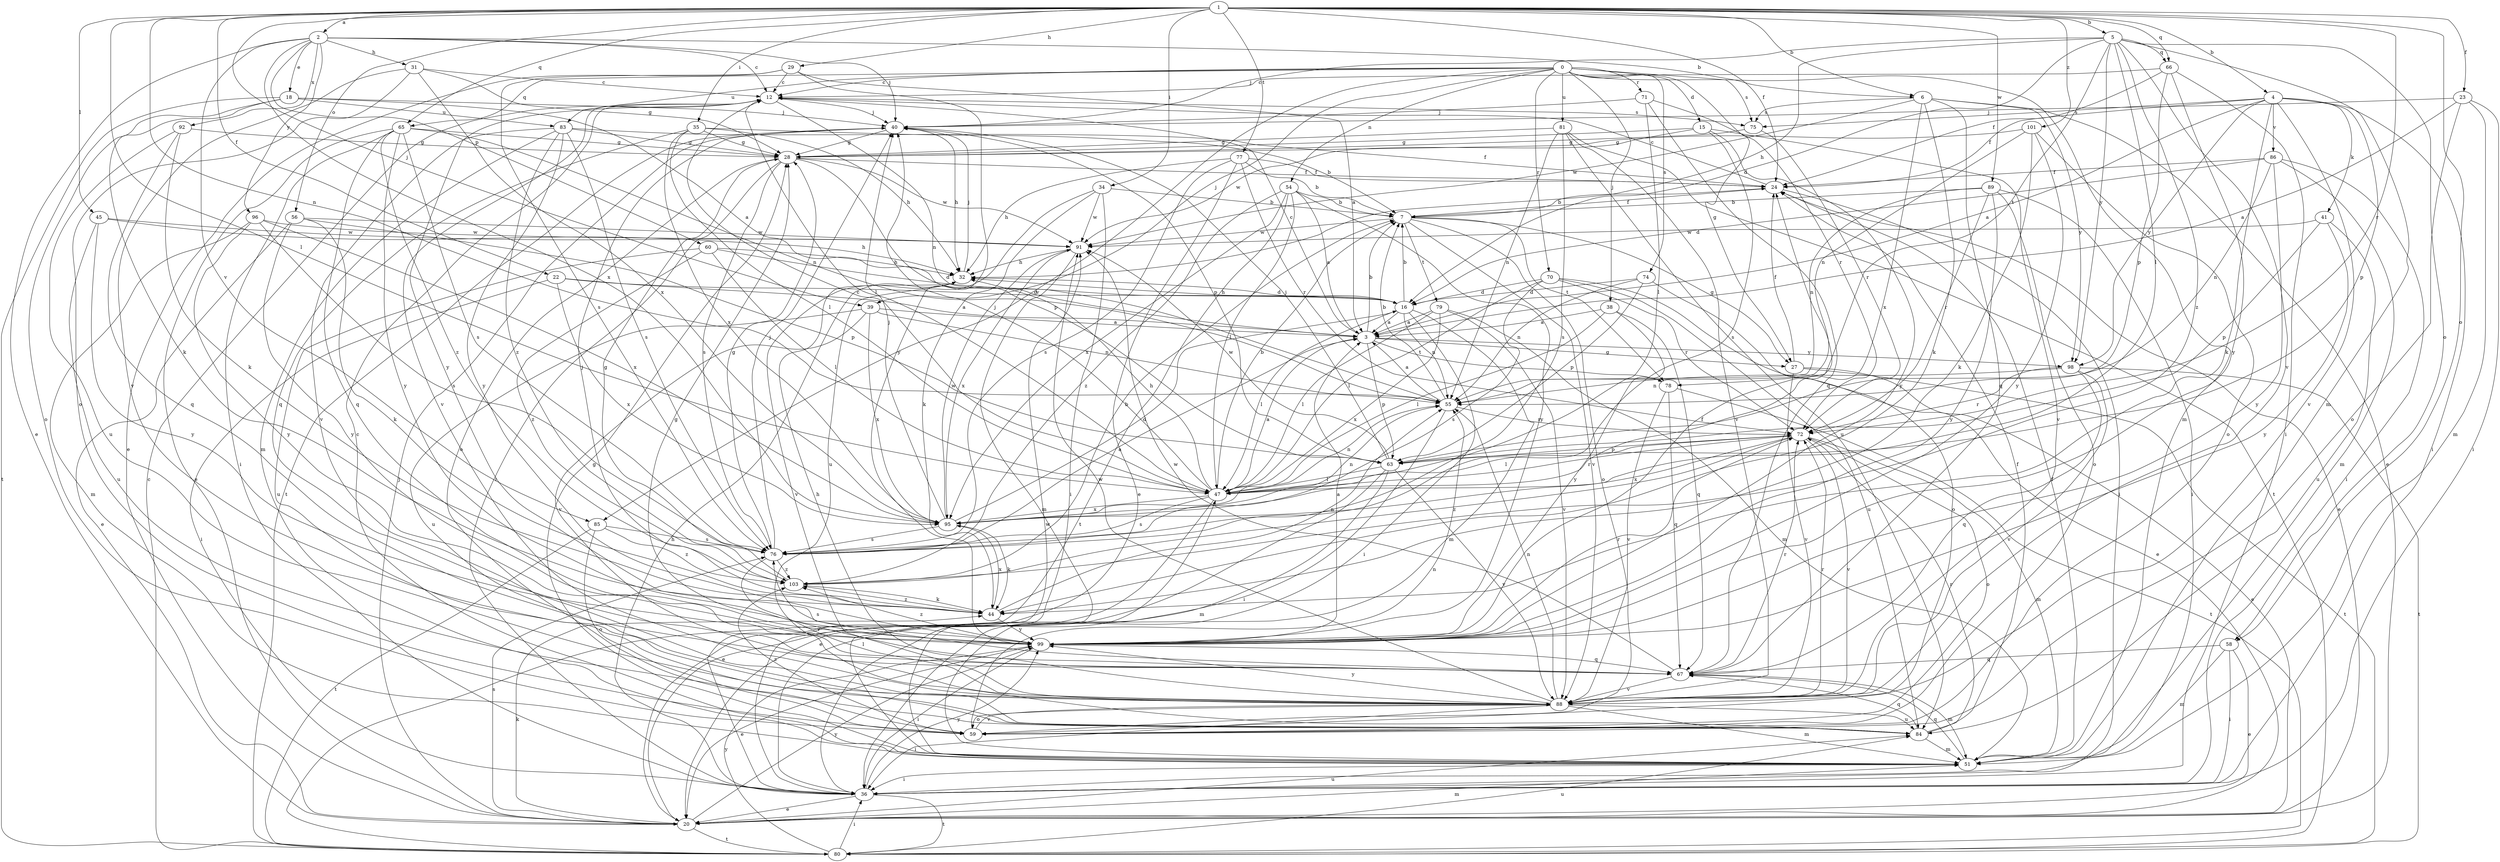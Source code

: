strict digraph  {
0;
1;
2;
3;
4;
5;
6;
7;
12;
15;
16;
18;
20;
22;
23;
24;
27;
28;
29;
31;
32;
34;
35;
36;
38;
39;
40;
41;
44;
45;
47;
51;
54;
55;
56;
58;
59;
60;
63;
65;
66;
67;
70;
71;
72;
74;
75;
76;
77;
78;
79;
80;
81;
83;
84;
85;
86;
88;
89;
91;
92;
95;
96;
98;
99;
101;
103;
0 -> 12  [label=c];
0 -> 15  [label=d];
0 -> 27  [label=g];
0 -> 38  [label=j];
0 -> 39  [label=j];
0 -> 51  [label=m];
0 -> 54  [label=n];
0 -> 65  [label=q];
0 -> 70  [label=r];
0 -> 71  [label=r];
0 -> 74  [label=s];
0 -> 75  [label=s];
0 -> 81  [label=u];
0 -> 83  [label=u];
0 -> 85  [label=v];
1 -> 2  [label=a];
1 -> 4  [label=b];
1 -> 5  [label=b];
1 -> 6  [label=b];
1 -> 22  [label=f];
1 -> 23  [label=f];
1 -> 24  [label=f];
1 -> 29  [label=h];
1 -> 34  [label=i];
1 -> 35  [label=i];
1 -> 39  [label=j];
1 -> 45  [label=l];
1 -> 47  [label=l];
1 -> 55  [label=n];
1 -> 56  [label=o];
1 -> 58  [label=o];
1 -> 65  [label=q];
1 -> 66  [label=q];
1 -> 72  [label=r];
1 -> 77  [label=t];
1 -> 89  [label=w];
1 -> 101  [label=z];
2 -> 6  [label=b];
2 -> 12  [label=c];
2 -> 18  [label=e];
2 -> 20  [label=e];
2 -> 31  [label=h];
2 -> 40  [label=j];
2 -> 60  [label=p];
2 -> 85  [label=v];
2 -> 92  [label=x];
2 -> 95  [label=x];
2 -> 96  [label=y];
3 -> 7  [label=b];
3 -> 12  [label=c];
3 -> 27  [label=g];
3 -> 63  [label=p];
3 -> 78  [label=t];
3 -> 98  [label=y];
4 -> 3  [label=a];
4 -> 24  [label=f];
4 -> 36  [label=i];
4 -> 41  [label=k];
4 -> 44  [label=k];
4 -> 63  [label=p];
4 -> 75  [label=s];
4 -> 86  [label=v];
4 -> 88  [label=v];
4 -> 98  [label=y];
5 -> 16  [label=d];
5 -> 32  [label=h];
5 -> 40  [label=j];
5 -> 47  [label=l];
5 -> 51  [label=m];
5 -> 58  [label=o];
5 -> 66  [label=q];
5 -> 78  [label=t];
5 -> 88  [label=v];
5 -> 98  [label=y];
5 -> 103  [label=z];
6 -> 20  [label=e];
6 -> 44  [label=k];
6 -> 67  [label=q];
6 -> 75  [label=s];
6 -> 91  [label=w];
6 -> 95  [label=x];
6 -> 98  [label=y];
7 -> 24  [label=f];
7 -> 27  [label=g];
7 -> 59  [label=o];
7 -> 78  [label=t];
7 -> 79  [label=t];
7 -> 88  [label=v];
7 -> 91  [label=w];
12 -> 40  [label=j];
12 -> 47  [label=l];
12 -> 55  [label=n];
12 -> 75  [label=s];
12 -> 88  [label=v];
12 -> 99  [label=y];
15 -> 28  [label=g];
15 -> 76  [label=s];
15 -> 88  [label=v];
15 -> 91  [label=w];
15 -> 99  [label=y];
16 -> 3  [label=a];
16 -> 7  [label=b];
16 -> 32  [label=h];
16 -> 36  [label=i];
16 -> 47  [label=l];
16 -> 51  [label=m];
16 -> 55  [label=n];
18 -> 3  [label=a];
18 -> 40  [label=j];
18 -> 44  [label=k];
18 -> 59  [label=o];
18 -> 80  [label=t];
18 -> 83  [label=u];
20 -> 40  [label=j];
20 -> 44  [label=k];
20 -> 51  [label=m];
20 -> 76  [label=s];
20 -> 80  [label=t];
20 -> 84  [label=u];
20 -> 99  [label=y];
22 -> 3  [label=a];
22 -> 16  [label=d];
22 -> 36  [label=i];
22 -> 95  [label=x];
23 -> 3  [label=a];
23 -> 36  [label=i];
23 -> 40  [label=j];
23 -> 51  [label=m];
23 -> 59  [label=o];
24 -> 7  [label=b];
24 -> 12  [label=c];
24 -> 20  [label=e];
24 -> 36  [label=i];
27 -> 20  [label=e];
27 -> 24  [label=f];
27 -> 80  [label=t];
27 -> 88  [label=v];
28 -> 24  [label=f];
28 -> 36  [label=i];
28 -> 59  [label=o];
28 -> 63  [label=p];
28 -> 76  [label=s];
28 -> 91  [label=w];
29 -> 3  [label=a];
29 -> 12  [label=c];
29 -> 20  [label=e];
29 -> 76  [label=s];
29 -> 99  [label=y];
31 -> 12  [label=c];
31 -> 28  [label=g];
31 -> 59  [label=o];
31 -> 88  [label=v];
31 -> 95  [label=x];
32 -> 16  [label=d];
32 -> 40  [label=j];
32 -> 88  [label=v];
34 -> 7  [label=b];
34 -> 36  [label=i];
34 -> 44  [label=k];
34 -> 84  [label=u];
34 -> 91  [label=w];
35 -> 7  [label=b];
35 -> 28  [label=g];
35 -> 32  [label=h];
35 -> 47  [label=l];
35 -> 67  [label=q];
35 -> 95  [label=x];
36 -> 20  [label=e];
36 -> 32  [label=h];
36 -> 47  [label=l];
36 -> 80  [label=t];
36 -> 91  [label=w];
36 -> 99  [label=y];
38 -> 3  [label=a];
38 -> 47  [label=l];
38 -> 67  [label=q];
38 -> 99  [label=y];
39 -> 3  [label=a];
39 -> 55  [label=n];
39 -> 84  [label=u];
39 -> 88  [label=v];
39 -> 95  [label=x];
40 -> 28  [label=g];
40 -> 32  [label=h];
40 -> 63  [label=p];
40 -> 80  [label=t];
41 -> 63  [label=p];
41 -> 84  [label=u];
41 -> 91  [label=w];
41 -> 99  [label=y];
44 -> 40  [label=j];
44 -> 55  [label=n];
44 -> 95  [label=x];
44 -> 99  [label=y];
44 -> 103  [label=z];
45 -> 32  [label=h];
45 -> 84  [label=u];
45 -> 91  [label=w];
45 -> 99  [label=y];
47 -> 3  [label=a];
47 -> 7  [label=b];
47 -> 12  [label=c];
47 -> 20  [label=e];
47 -> 32  [label=h];
47 -> 40  [label=j];
47 -> 55  [label=n];
47 -> 72  [label=r];
47 -> 76  [label=s];
47 -> 95  [label=x];
51 -> 12  [label=c];
51 -> 24  [label=f];
51 -> 28  [label=g];
51 -> 36  [label=i];
51 -> 67  [label=q];
54 -> 3  [label=a];
54 -> 7  [label=b];
54 -> 47  [label=l];
54 -> 80  [label=t];
54 -> 95  [label=x];
54 -> 99  [label=y];
54 -> 103  [label=z];
55 -> 3  [label=a];
55 -> 7  [label=b];
55 -> 36  [label=i];
55 -> 72  [label=r];
56 -> 20  [label=e];
56 -> 44  [label=k];
56 -> 63  [label=p];
56 -> 91  [label=w];
56 -> 99  [label=y];
58 -> 20  [label=e];
58 -> 36  [label=i];
58 -> 51  [label=m];
58 -> 67  [label=q];
59 -> 55  [label=n];
59 -> 88  [label=v];
59 -> 103  [label=z];
60 -> 16  [label=d];
60 -> 32  [label=h];
60 -> 47  [label=l];
60 -> 84  [label=u];
60 -> 103  [label=z];
63 -> 20  [label=e];
63 -> 40  [label=j];
63 -> 47  [label=l];
63 -> 51  [label=m];
63 -> 88  [label=v];
63 -> 91  [label=w];
65 -> 20  [label=e];
65 -> 28  [label=g];
65 -> 36  [label=i];
65 -> 55  [label=n];
65 -> 67  [label=q];
65 -> 76  [label=s];
65 -> 99  [label=y];
65 -> 103  [label=z];
66 -> 12  [label=c];
66 -> 24  [label=f];
66 -> 36  [label=i];
66 -> 63  [label=p];
66 -> 99  [label=y];
67 -> 28  [label=g];
67 -> 51  [label=m];
67 -> 72  [label=r];
67 -> 76  [label=s];
67 -> 88  [label=v];
67 -> 91  [label=w];
70 -> 16  [label=d];
70 -> 20  [label=e];
70 -> 47  [label=l];
70 -> 72  [label=r];
70 -> 76  [label=s];
70 -> 84  [label=u];
71 -> 40  [label=j];
71 -> 47  [label=l];
71 -> 67  [label=q];
71 -> 72  [label=r];
72 -> 47  [label=l];
72 -> 51  [label=m];
72 -> 59  [label=o];
72 -> 63  [label=p];
72 -> 88  [label=v];
72 -> 95  [label=x];
72 -> 103  [label=z];
74 -> 16  [label=d];
74 -> 55  [label=n];
74 -> 59  [label=o];
74 -> 63  [label=p];
75 -> 28  [label=g];
75 -> 72  [label=r];
76 -> 3  [label=a];
76 -> 28  [label=g];
76 -> 40  [label=j];
76 -> 88  [label=v];
76 -> 103  [label=z];
77 -> 7  [label=b];
77 -> 20  [label=e];
77 -> 24  [label=f];
77 -> 32  [label=h];
77 -> 72  [label=r];
77 -> 76  [label=s];
78 -> 67  [label=q];
78 -> 80  [label=t];
78 -> 88  [label=v];
79 -> 3  [label=a];
79 -> 47  [label=l];
79 -> 51  [label=m];
79 -> 88  [label=v];
79 -> 95  [label=x];
80 -> 12  [label=c];
80 -> 36  [label=i];
80 -> 84  [label=u];
80 -> 99  [label=y];
81 -> 28  [label=g];
81 -> 55  [label=n];
81 -> 76  [label=s];
81 -> 80  [label=t];
81 -> 84  [label=u];
81 -> 88  [label=v];
83 -> 24  [label=f];
83 -> 28  [label=g];
83 -> 51  [label=m];
83 -> 76  [label=s];
83 -> 88  [label=v];
83 -> 99  [label=y];
83 -> 103  [label=z];
84 -> 24  [label=f];
84 -> 51  [label=m];
84 -> 67  [label=q];
84 -> 72  [label=r];
85 -> 59  [label=o];
85 -> 76  [label=s];
85 -> 80  [label=t];
85 -> 103  [label=z];
86 -> 16  [label=d];
86 -> 24  [label=f];
86 -> 36  [label=i];
86 -> 51  [label=m];
86 -> 55  [label=n];
86 -> 99  [label=y];
88 -> 32  [label=h];
88 -> 36  [label=i];
88 -> 51  [label=m];
88 -> 55  [label=n];
88 -> 59  [label=o];
88 -> 72  [label=r];
88 -> 84  [label=u];
88 -> 91  [label=w];
88 -> 99  [label=y];
89 -> 7  [label=b];
89 -> 36  [label=i];
89 -> 55  [label=n];
89 -> 59  [label=o];
89 -> 72  [label=r];
89 -> 99  [label=y];
91 -> 32  [label=h];
91 -> 51  [label=m];
91 -> 95  [label=x];
92 -> 28  [label=g];
92 -> 44  [label=k];
92 -> 67  [label=q];
92 -> 84  [label=u];
95 -> 16  [label=d];
95 -> 40  [label=j];
95 -> 44  [label=k];
95 -> 55  [label=n];
95 -> 76  [label=s];
95 -> 91  [label=w];
96 -> 51  [label=m];
96 -> 76  [label=s];
96 -> 91  [label=w];
96 -> 95  [label=x];
96 -> 99  [label=y];
98 -> 55  [label=n];
98 -> 67  [label=q];
98 -> 72  [label=r];
98 -> 80  [label=t];
98 -> 88  [label=v];
99 -> 3  [label=a];
99 -> 20  [label=e];
99 -> 24  [label=f];
99 -> 36  [label=i];
99 -> 67  [label=q];
99 -> 72  [label=r];
99 -> 103  [label=z];
101 -> 28  [label=g];
101 -> 44  [label=k];
101 -> 55  [label=n];
101 -> 59  [label=o];
101 -> 99  [label=y];
103 -> 7  [label=b];
103 -> 28  [label=g];
103 -> 44  [label=k];
}
